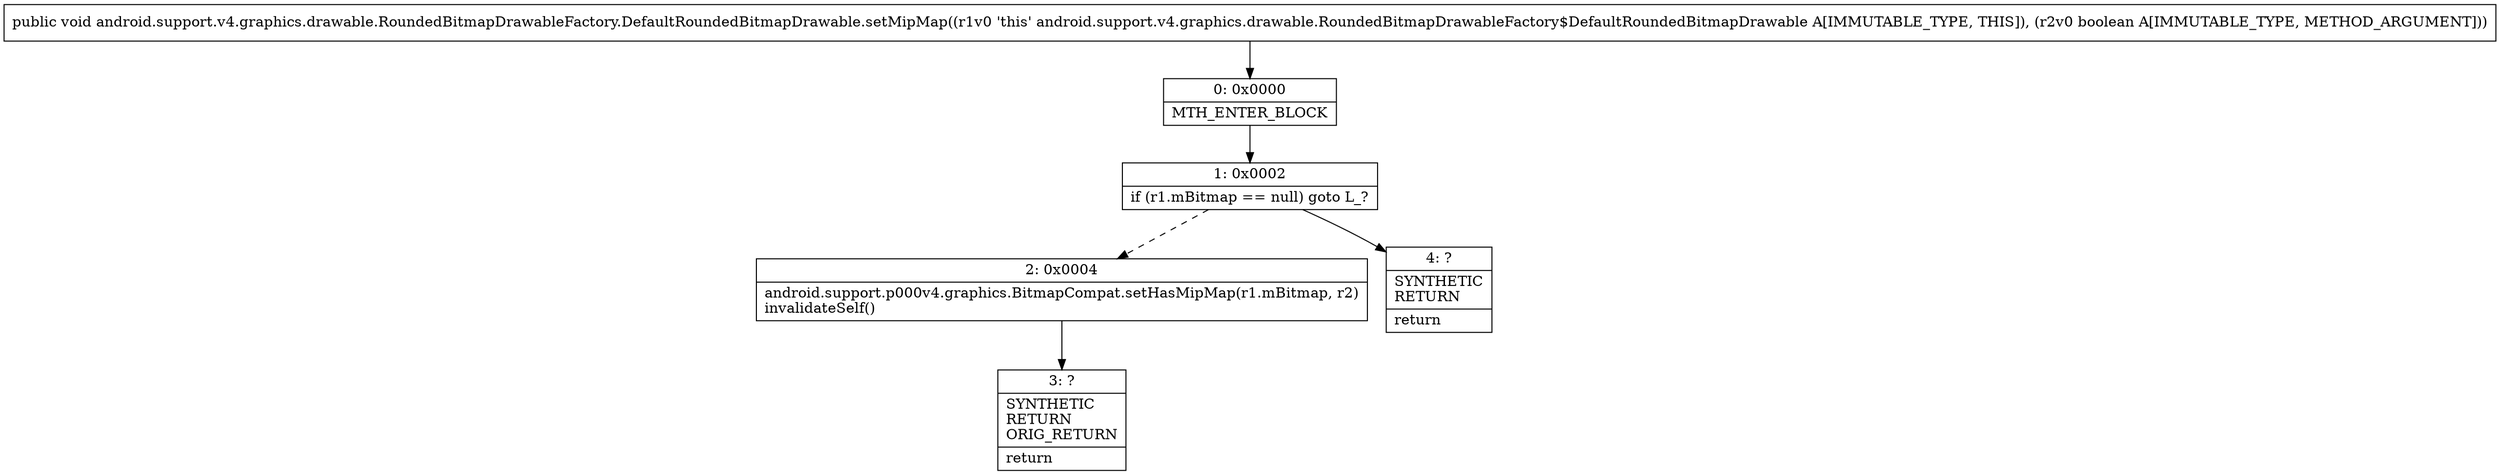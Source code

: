 digraph "CFG forandroid.support.v4.graphics.drawable.RoundedBitmapDrawableFactory.DefaultRoundedBitmapDrawable.setMipMap(Z)V" {
Node_0 [shape=record,label="{0\:\ 0x0000|MTH_ENTER_BLOCK\l}"];
Node_1 [shape=record,label="{1\:\ 0x0002|if (r1.mBitmap == null) goto L_?\l}"];
Node_2 [shape=record,label="{2\:\ 0x0004|android.support.p000v4.graphics.BitmapCompat.setHasMipMap(r1.mBitmap, r2)\linvalidateSelf()\l}"];
Node_3 [shape=record,label="{3\:\ ?|SYNTHETIC\lRETURN\lORIG_RETURN\l|return\l}"];
Node_4 [shape=record,label="{4\:\ ?|SYNTHETIC\lRETURN\l|return\l}"];
MethodNode[shape=record,label="{public void android.support.v4.graphics.drawable.RoundedBitmapDrawableFactory.DefaultRoundedBitmapDrawable.setMipMap((r1v0 'this' android.support.v4.graphics.drawable.RoundedBitmapDrawableFactory$DefaultRoundedBitmapDrawable A[IMMUTABLE_TYPE, THIS]), (r2v0 boolean A[IMMUTABLE_TYPE, METHOD_ARGUMENT])) }"];
MethodNode -> Node_0;
Node_0 -> Node_1;
Node_1 -> Node_2[style=dashed];
Node_1 -> Node_4;
Node_2 -> Node_3;
}

